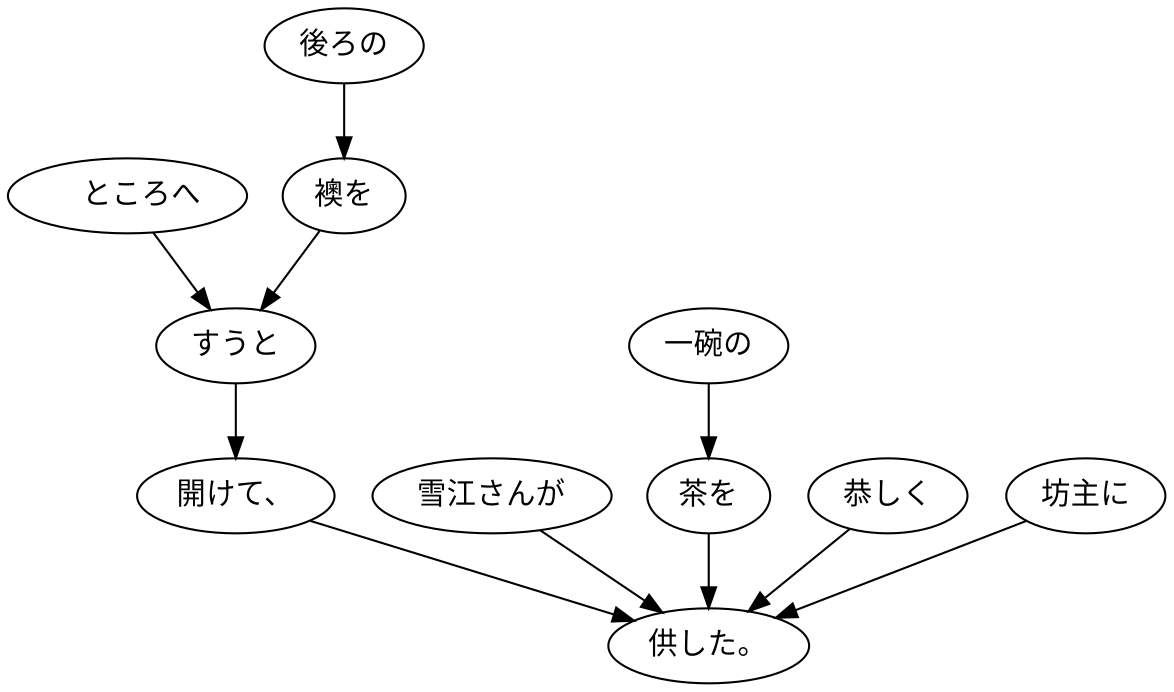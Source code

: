 digraph graph7202 {
	node0 [label="　ところへ"];
	node1 [label="後ろの"];
	node2 [label="襖を"];
	node3 [label="すうと"];
	node4 [label="開けて、"];
	node5 [label="雪江さんが"];
	node6 [label="一碗の"];
	node7 [label="茶を"];
	node8 [label="恭しく"];
	node9 [label="坊主に"];
	node10 [label="供した。"];
	node0 -> node3;
	node1 -> node2;
	node2 -> node3;
	node3 -> node4;
	node4 -> node10;
	node5 -> node10;
	node6 -> node7;
	node7 -> node10;
	node8 -> node10;
	node9 -> node10;
}
